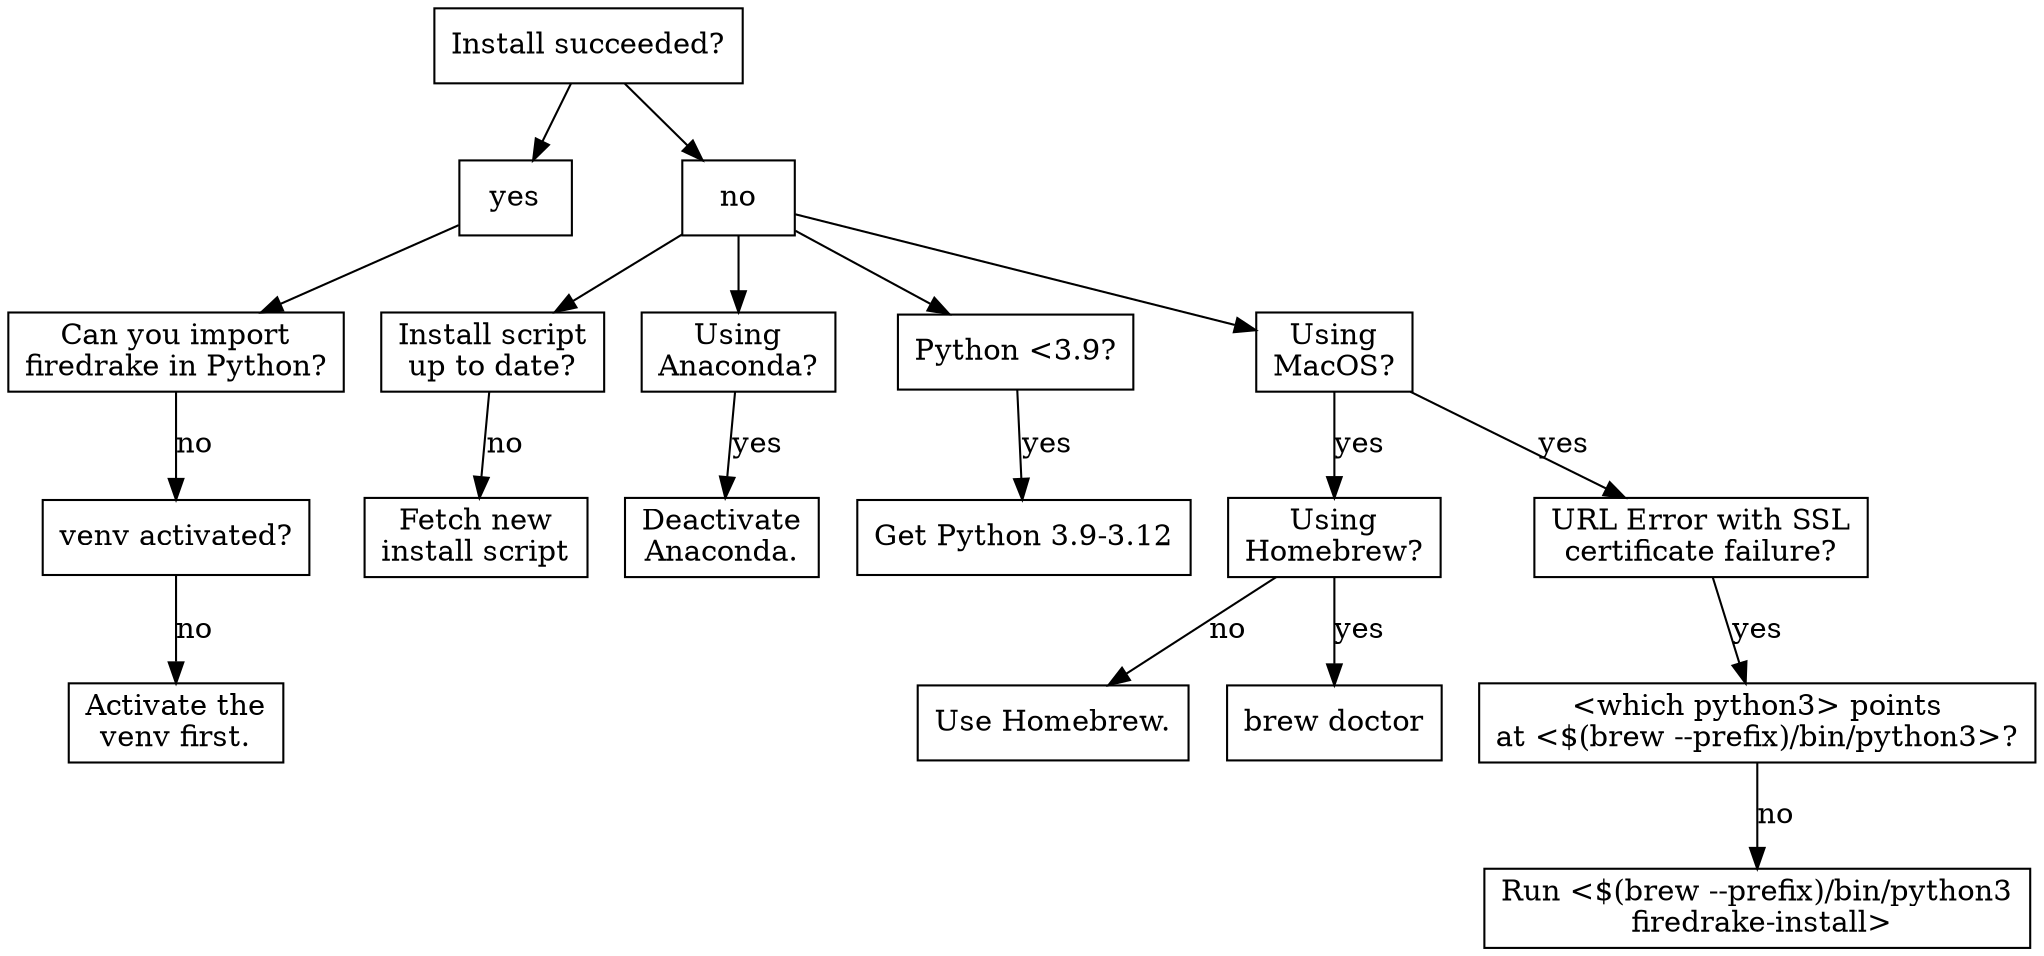 digraph triage {
    node [shape=rect];

    can_install [label="Install succeeded?"];
    install_succeeded [label="yes"];
    install_failed [label="no"];
    can_import [label="Can you import\nfiredrake in Python?"];
    venv_activated [label="venv activated?"];
    install_script_up_to_date [label="Install script\nup to date?"];
    using_anaconda [label="Using\nAnaconda?"];
    python_version [label="Python <3.9?"];
    using_macos [label="Using\nMacOS?"];
    using_homebrew [label="Using\nHomebrew?"];
    url_error [label="URL Error with SSL\ncertificate failure?"];
    which_python [label="<which python3> points\nat <$(brew --prefix)/bin/python3>?"];

    activate_venv [label="Activate the\nvenv first."];
    uninstall_anaconda [label="Deactivate\nAnaconda."];
    update_python [label="Get Python 3.9-3.12"];
    update_install_script [label="Fetch new\ninstall script"];
    get_homebrew [label="Use Homebrew."];
    brew_doctor [label="brew doctor"];
    explicit_path [label="Run <$(brew --prefix)/bin/python3\n firedrake-install>"];

    can_install -> install_succeeded;
    install_succeeded -> can_import;
    can_import -> venv_activated [label="no"];
    venv_activated -> activate_venv [label="no"];

    can_install -> install_failed;
    install_failed -> {install_script_up_to_date, using_anaconda, python_version, using_macos};
    install_script_up_to_date -> update_install_script [label="no"];
    python_version -> update_python [label="yes"];
    using_anaconda -> uninstall_anaconda [label="yes"];
    using_macos -> using_homebrew [label="yes"];
    using_homebrew -> get_homebrew [label="no"];
    using_homebrew -> brew_doctor [label="yes"];
    using_macos -> url_error [label="yes"];
    url_error -> which_python [label="yes"];
    which_python -> explicit_path [label="no"];
}
